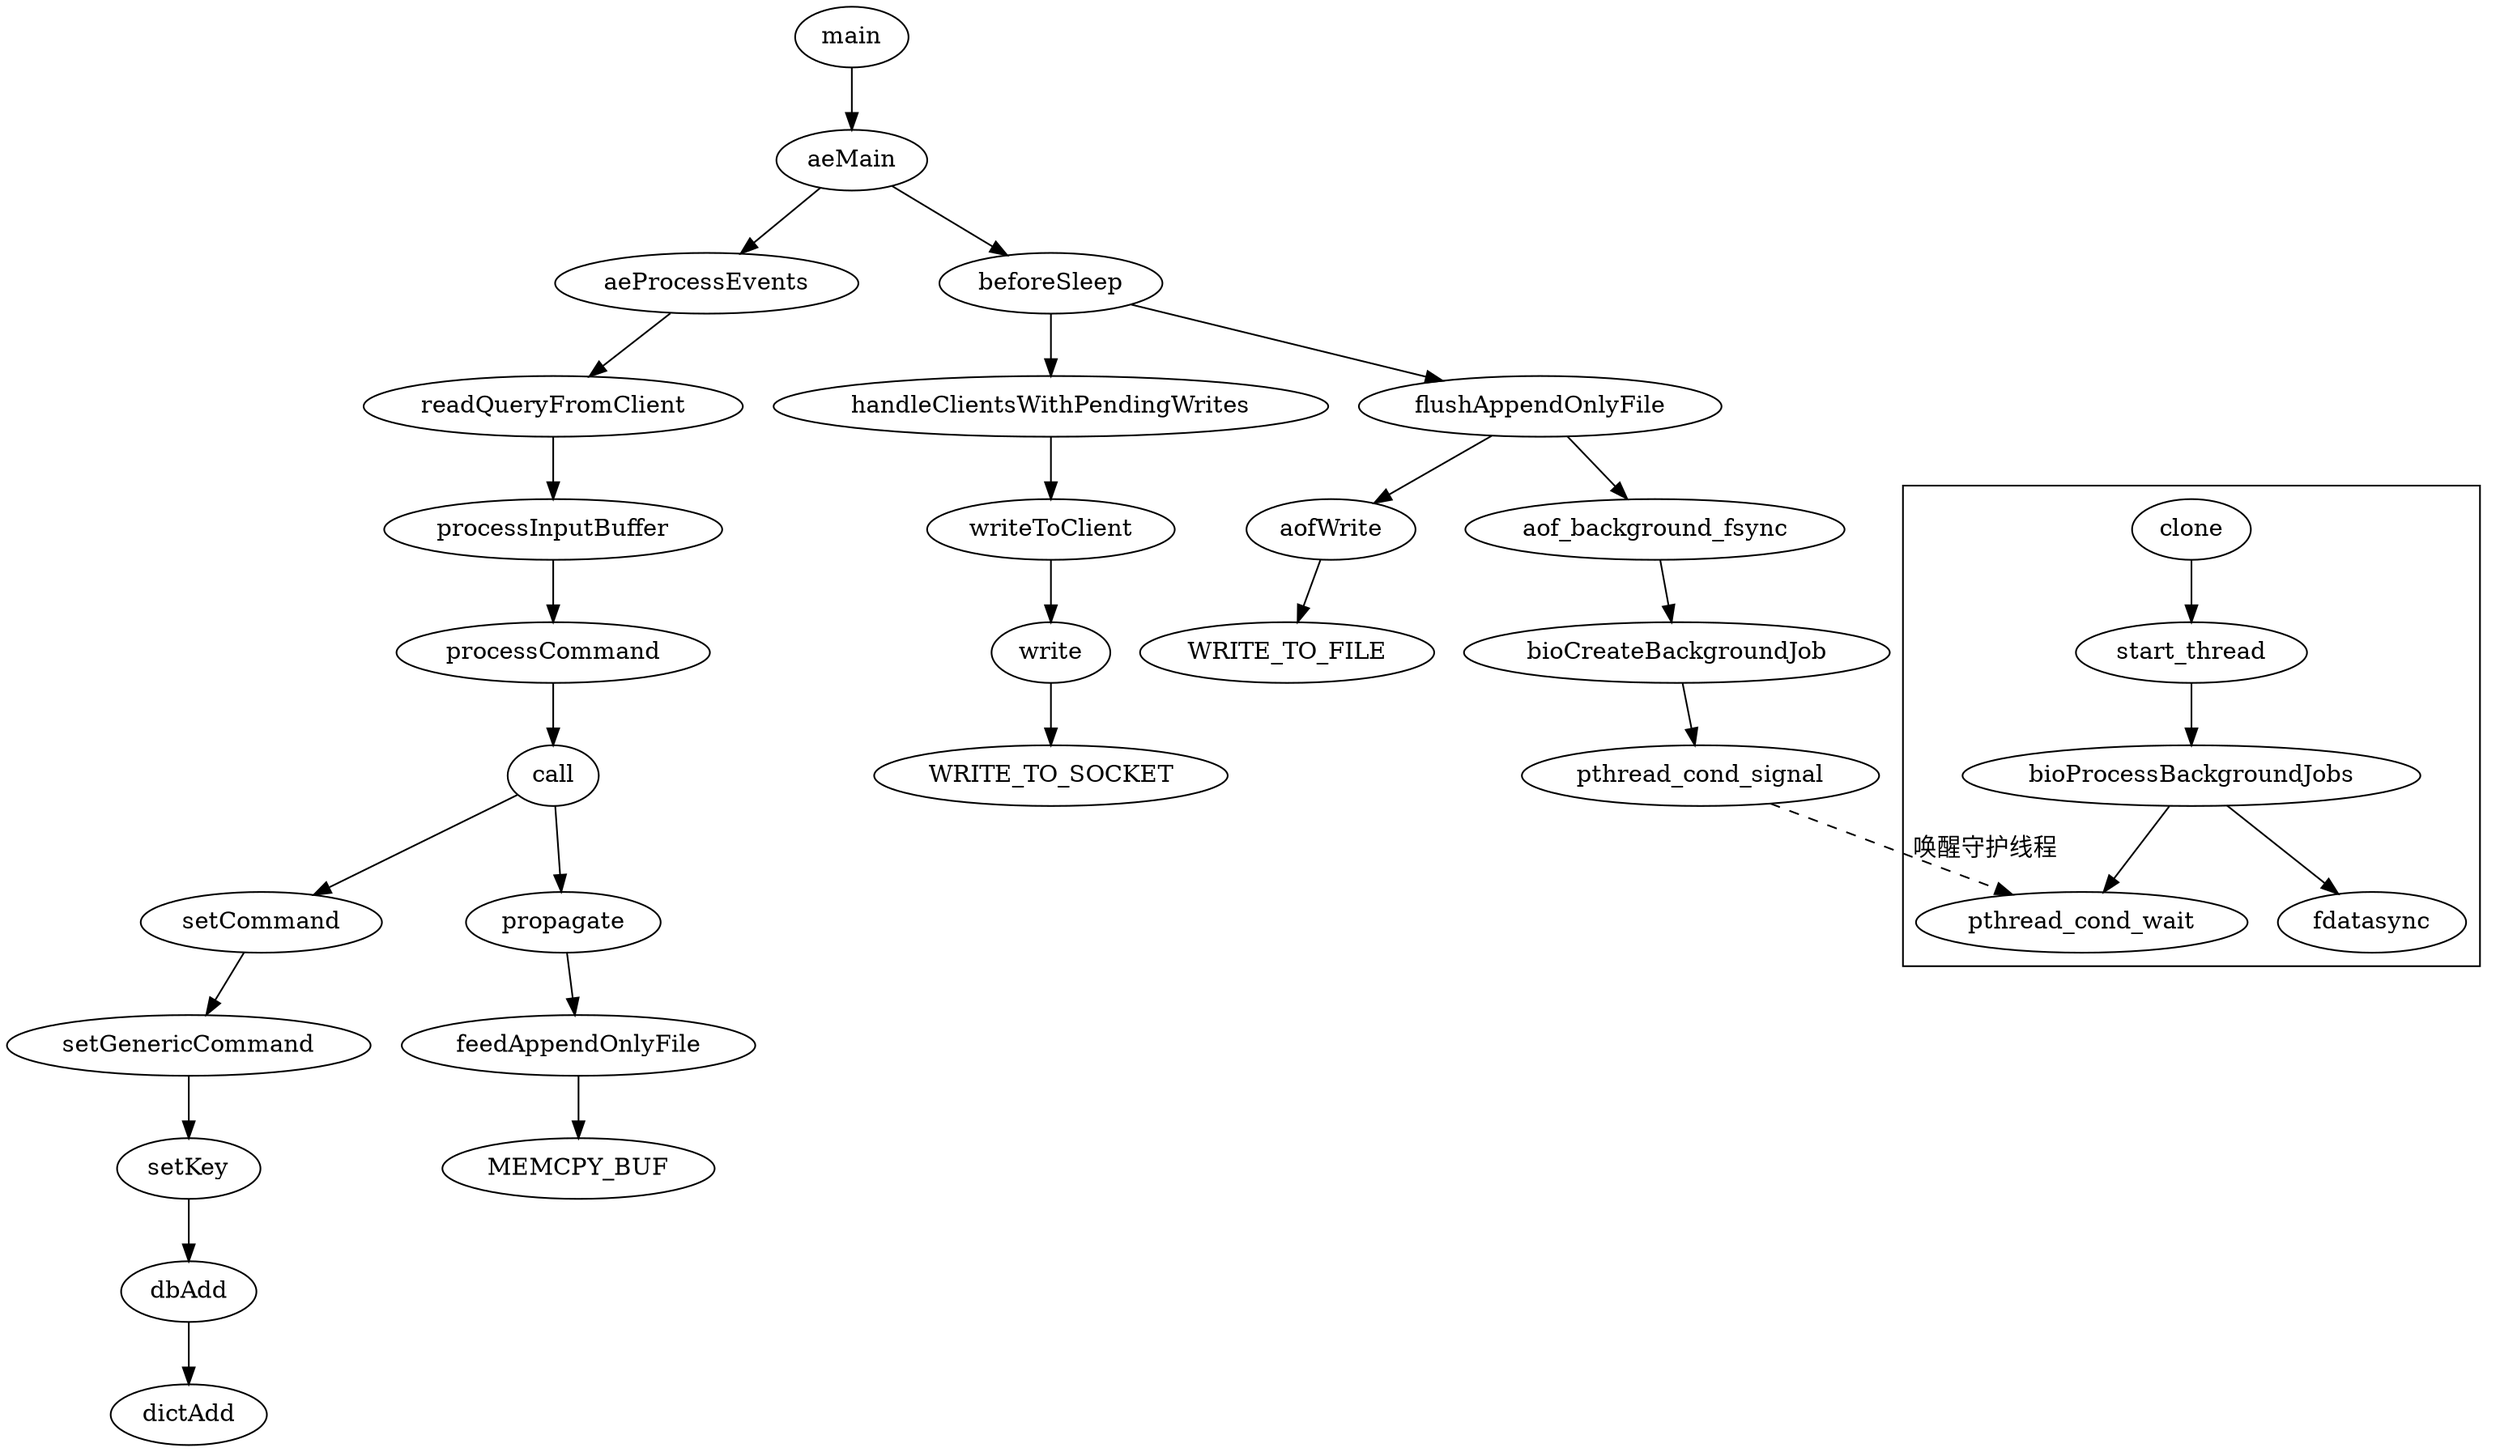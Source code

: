 strict digraph G {

main->aeMain->aeProcessEvents->readQueryFromClient->processInputBuffer->processCommand->call->setCommand->setGenericCommand->setKey->dbAdd->dictAdd
main->aeMain->beforeSleep->handleClientsWithPendingWrites->writeToClient->write->WRITE_TO_SOCKET
main->aeMain->beforeSleep->flushAppendOnlyFile->aofWrite->WRITE_TO_FILE
main->aeMain->beforeSleep->flushAppendOnlyFile->aof_background_fsync->bioCreateBackgroundJob->pthread_cond_signal
main->aeMain->aeProcessEvents->readQueryFromClient->processInputBuffer->processCommand->call->propagate->feedAppendOnlyFile->MEMCPY_BUF
subgraph cluster1{
clone->start_thread->bioProcessBackgroundJobs->pthread_cond_wait
clone->start_thread->bioProcessBackgroundJobs->fdatasync
}
pthread_cond_signal->pthread_cond_wait [ style="dashed",label="唤醒守护线程" ]

}
